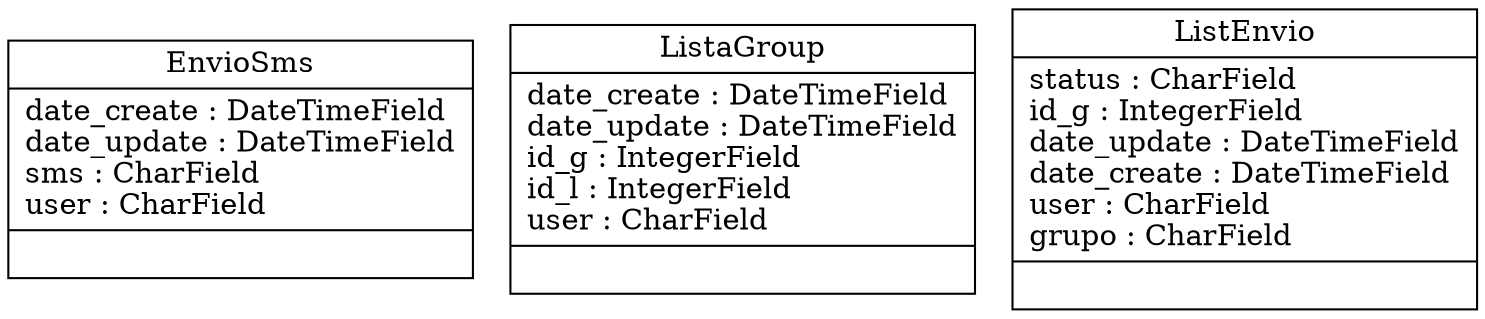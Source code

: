 digraph "classes_Envios" {
charset="utf-8"
rankdir=BT
"2" [shape="record", label="{EnvioSms|date_create : DateTimeField\ldate_update : DateTimeField\lsms : CharField\luser : CharField\l|}"];
"3" [shape="record", label="{ListaGroup|date_create : DateTimeField\ldate_update : DateTimeField\lid_g : IntegerField\lid_l : IntegerField\luser : CharField\l|}"];
"4" [shape="record", label="{ListEnvio|status : CharField\lid_g : IntegerField\ldate_update : DateTimeField\ldate_create : DateTimeField\luser : CharField\lgrupo : CharField\l|}"];
}
